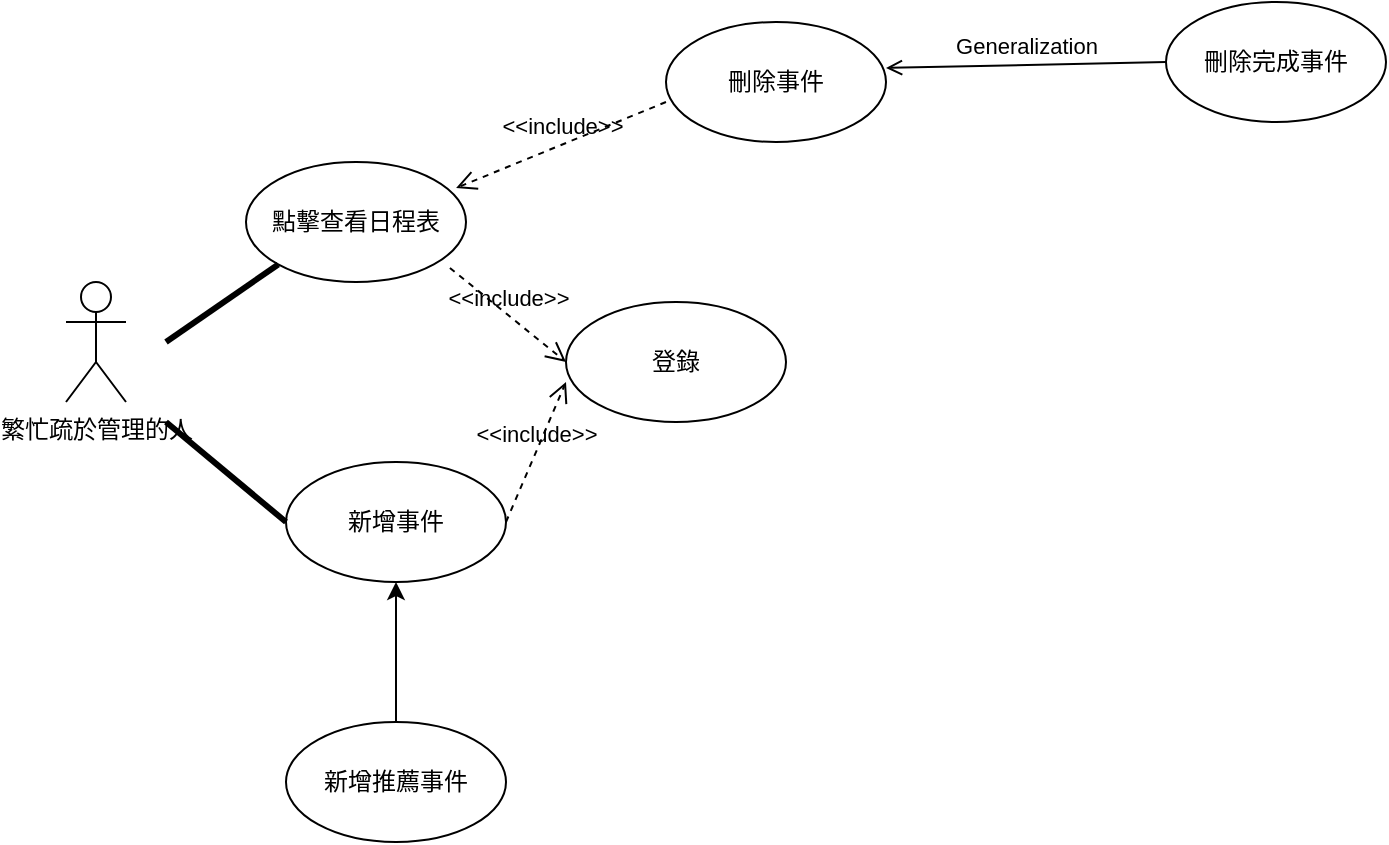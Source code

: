 <mxfile version="24.8.3">
  <diagram name="第 1 页" id="Jj3UkCcf70LYA5oVNf9b">
    <mxGraphModel dx="1621" dy="386" grid="1" gridSize="10" guides="1" tooltips="1" connect="1" arrows="1" fold="1" page="1" pageScale="1" pageWidth="827" pageHeight="1169" math="0" shadow="0">
      <root>
        <mxCell id="0" />
        <mxCell id="1" parent="0" />
        <mxCell id="_R3BB7dawXil-FJ_AwLg-1" value="繁忙疏於管理的人" style="shape=umlActor;verticalLabelPosition=bottom;verticalAlign=top;html=1;" vertex="1" parent="1">
          <mxGeometry x="30" y="150" width="30" height="60" as="geometry" />
        </mxCell>
        <mxCell id="_R3BB7dawXil-FJ_AwLg-2" value="點擊查看日程表" style="ellipse;html=1;whiteSpace=wrap;" vertex="1" parent="1">
          <mxGeometry x="120" y="90" width="110" height="60" as="geometry" />
        </mxCell>
        <mxCell id="_R3BB7dawXil-FJ_AwLg-3" value="&amp;lt;&amp;lt;include&amp;gt;&amp;gt;" style="endArrow=open;startArrow=none;endFill=0;startFill=0;endSize=8;html=1;verticalAlign=bottom;dashed=1;labelBackgroundColor=none;rounded=0;entryX=0.955;entryY=0.217;entryDx=0;entryDy=0;entryPerimeter=0;" edge="1" parent="1" target="_R3BB7dawXil-FJ_AwLg-2">
          <mxGeometry width="160" relative="1" as="geometry">
            <mxPoint x="330" y="60" as="sourcePoint" />
            <mxPoint x="490" y="80" as="targetPoint" />
          </mxGeometry>
        </mxCell>
        <mxCell id="_R3BB7dawXil-FJ_AwLg-4" value="刪除事件" style="ellipse;html=1;whiteSpace=wrap;" vertex="1" parent="1">
          <mxGeometry x="330" y="20" width="110" height="60" as="geometry" />
        </mxCell>
        <mxCell id="_R3BB7dawXil-FJ_AwLg-5" value="Generalization" style="html=1;verticalAlign=bottom;labelBackgroundColor=none;endArrow=open;endFill=0;rounded=0;entryX=1;entryY=0.383;entryDx=0;entryDy=0;entryPerimeter=0;exitX=0;exitY=0.5;exitDx=0;exitDy=0;" edge="1" parent="1" source="_R3BB7dawXil-FJ_AwLg-6" target="_R3BB7dawXil-FJ_AwLg-4">
          <mxGeometry width="160" relative="1" as="geometry">
            <mxPoint x="600" y="43" as="sourcePoint" />
            <mxPoint x="610" y="70" as="targetPoint" />
          </mxGeometry>
        </mxCell>
        <mxCell id="_R3BB7dawXil-FJ_AwLg-6" value="&lt;div&gt;刪除完成事件&lt;/div&gt;" style="ellipse;html=1;whiteSpace=wrap;" vertex="1" parent="1">
          <mxGeometry x="580" y="10" width="110" height="60" as="geometry" />
        </mxCell>
        <mxCell id="_R3BB7dawXil-FJ_AwLg-7" value="" style="endArrow=none;startArrow=none;endFill=0;startFill=0;endSize=8;html=1;verticalAlign=bottom;labelBackgroundColor=none;strokeWidth=3;rounded=0;entryX=0;entryY=1;entryDx=0;entryDy=0;" edge="1" parent="1" target="_R3BB7dawXil-FJ_AwLg-2">
          <mxGeometry width="160" relative="1" as="geometry">
            <mxPoint x="80" y="180" as="sourcePoint" />
            <mxPoint x="420" y="190" as="targetPoint" />
          </mxGeometry>
        </mxCell>
        <mxCell id="_R3BB7dawXil-FJ_AwLg-14" value="" style="edgeStyle=orthogonalEdgeStyle;rounded=0;orthogonalLoop=1;jettySize=auto;html=1;" edge="1" parent="1" source="_R3BB7dawXil-FJ_AwLg-9" target="_R3BB7dawXil-FJ_AwLg-11">
          <mxGeometry relative="1" as="geometry" />
        </mxCell>
        <mxCell id="_R3BB7dawXil-FJ_AwLg-9" value="新增推薦事件" style="ellipse;html=1;whiteSpace=wrap;" vertex="1" parent="1">
          <mxGeometry x="140" y="370" width="110" height="60" as="geometry" />
        </mxCell>
        <mxCell id="_R3BB7dawXil-FJ_AwLg-11" value="新增事件" style="ellipse;html=1;whiteSpace=wrap;" vertex="1" parent="1">
          <mxGeometry x="140" y="240" width="110" height="60" as="geometry" />
        </mxCell>
        <mxCell id="_R3BB7dawXil-FJ_AwLg-19" value="" style="endArrow=none;startArrow=none;endFill=0;startFill=0;endSize=8;html=1;verticalAlign=bottom;labelBackgroundColor=none;strokeWidth=3;rounded=0;entryX=0;entryY=0.5;entryDx=0;entryDy=0;" edge="1" parent="1" target="_R3BB7dawXil-FJ_AwLg-11">
          <mxGeometry width="160" relative="1" as="geometry">
            <mxPoint x="80" y="220" as="sourcePoint" />
            <mxPoint x="146" y="151" as="targetPoint" />
          </mxGeometry>
        </mxCell>
        <mxCell id="_R3BB7dawXil-FJ_AwLg-23" value="&amp;lt;&amp;lt;include&amp;gt;&amp;gt;" style="endArrow=open;startArrow=none;endFill=0;startFill=0;endSize=8;html=1;verticalAlign=bottom;dashed=1;labelBackgroundColor=none;rounded=0;exitX=1;exitY=0.5;exitDx=0;exitDy=0;" edge="1" parent="1" source="_R3BB7dawXil-FJ_AwLg-11">
          <mxGeometry width="160" relative="1" as="geometry">
            <mxPoint x="355" y="200" as="sourcePoint" />
            <mxPoint x="280" y="200" as="targetPoint" />
          </mxGeometry>
        </mxCell>
        <mxCell id="_R3BB7dawXil-FJ_AwLg-24" value="&amp;lt;&amp;lt;include&amp;gt;&amp;gt;" style="endArrow=open;startArrow=none;endFill=0;startFill=0;endSize=8;html=1;verticalAlign=bottom;dashed=1;labelBackgroundColor=none;rounded=0;exitX=0.927;exitY=0.883;exitDx=0;exitDy=0;exitPerimeter=0;" edge="1" parent="1" source="_R3BB7dawXil-FJ_AwLg-2">
          <mxGeometry width="160" relative="1" as="geometry">
            <mxPoint x="240" y="160" as="sourcePoint" />
            <mxPoint x="280" y="190" as="targetPoint" />
          </mxGeometry>
        </mxCell>
        <mxCell id="_R3BB7dawXil-FJ_AwLg-25" value="登錄" style="ellipse;html=1;whiteSpace=wrap;" vertex="1" parent="1">
          <mxGeometry x="280" y="160" width="110" height="60" as="geometry" />
        </mxCell>
      </root>
    </mxGraphModel>
  </diagram>
</mxfile>
